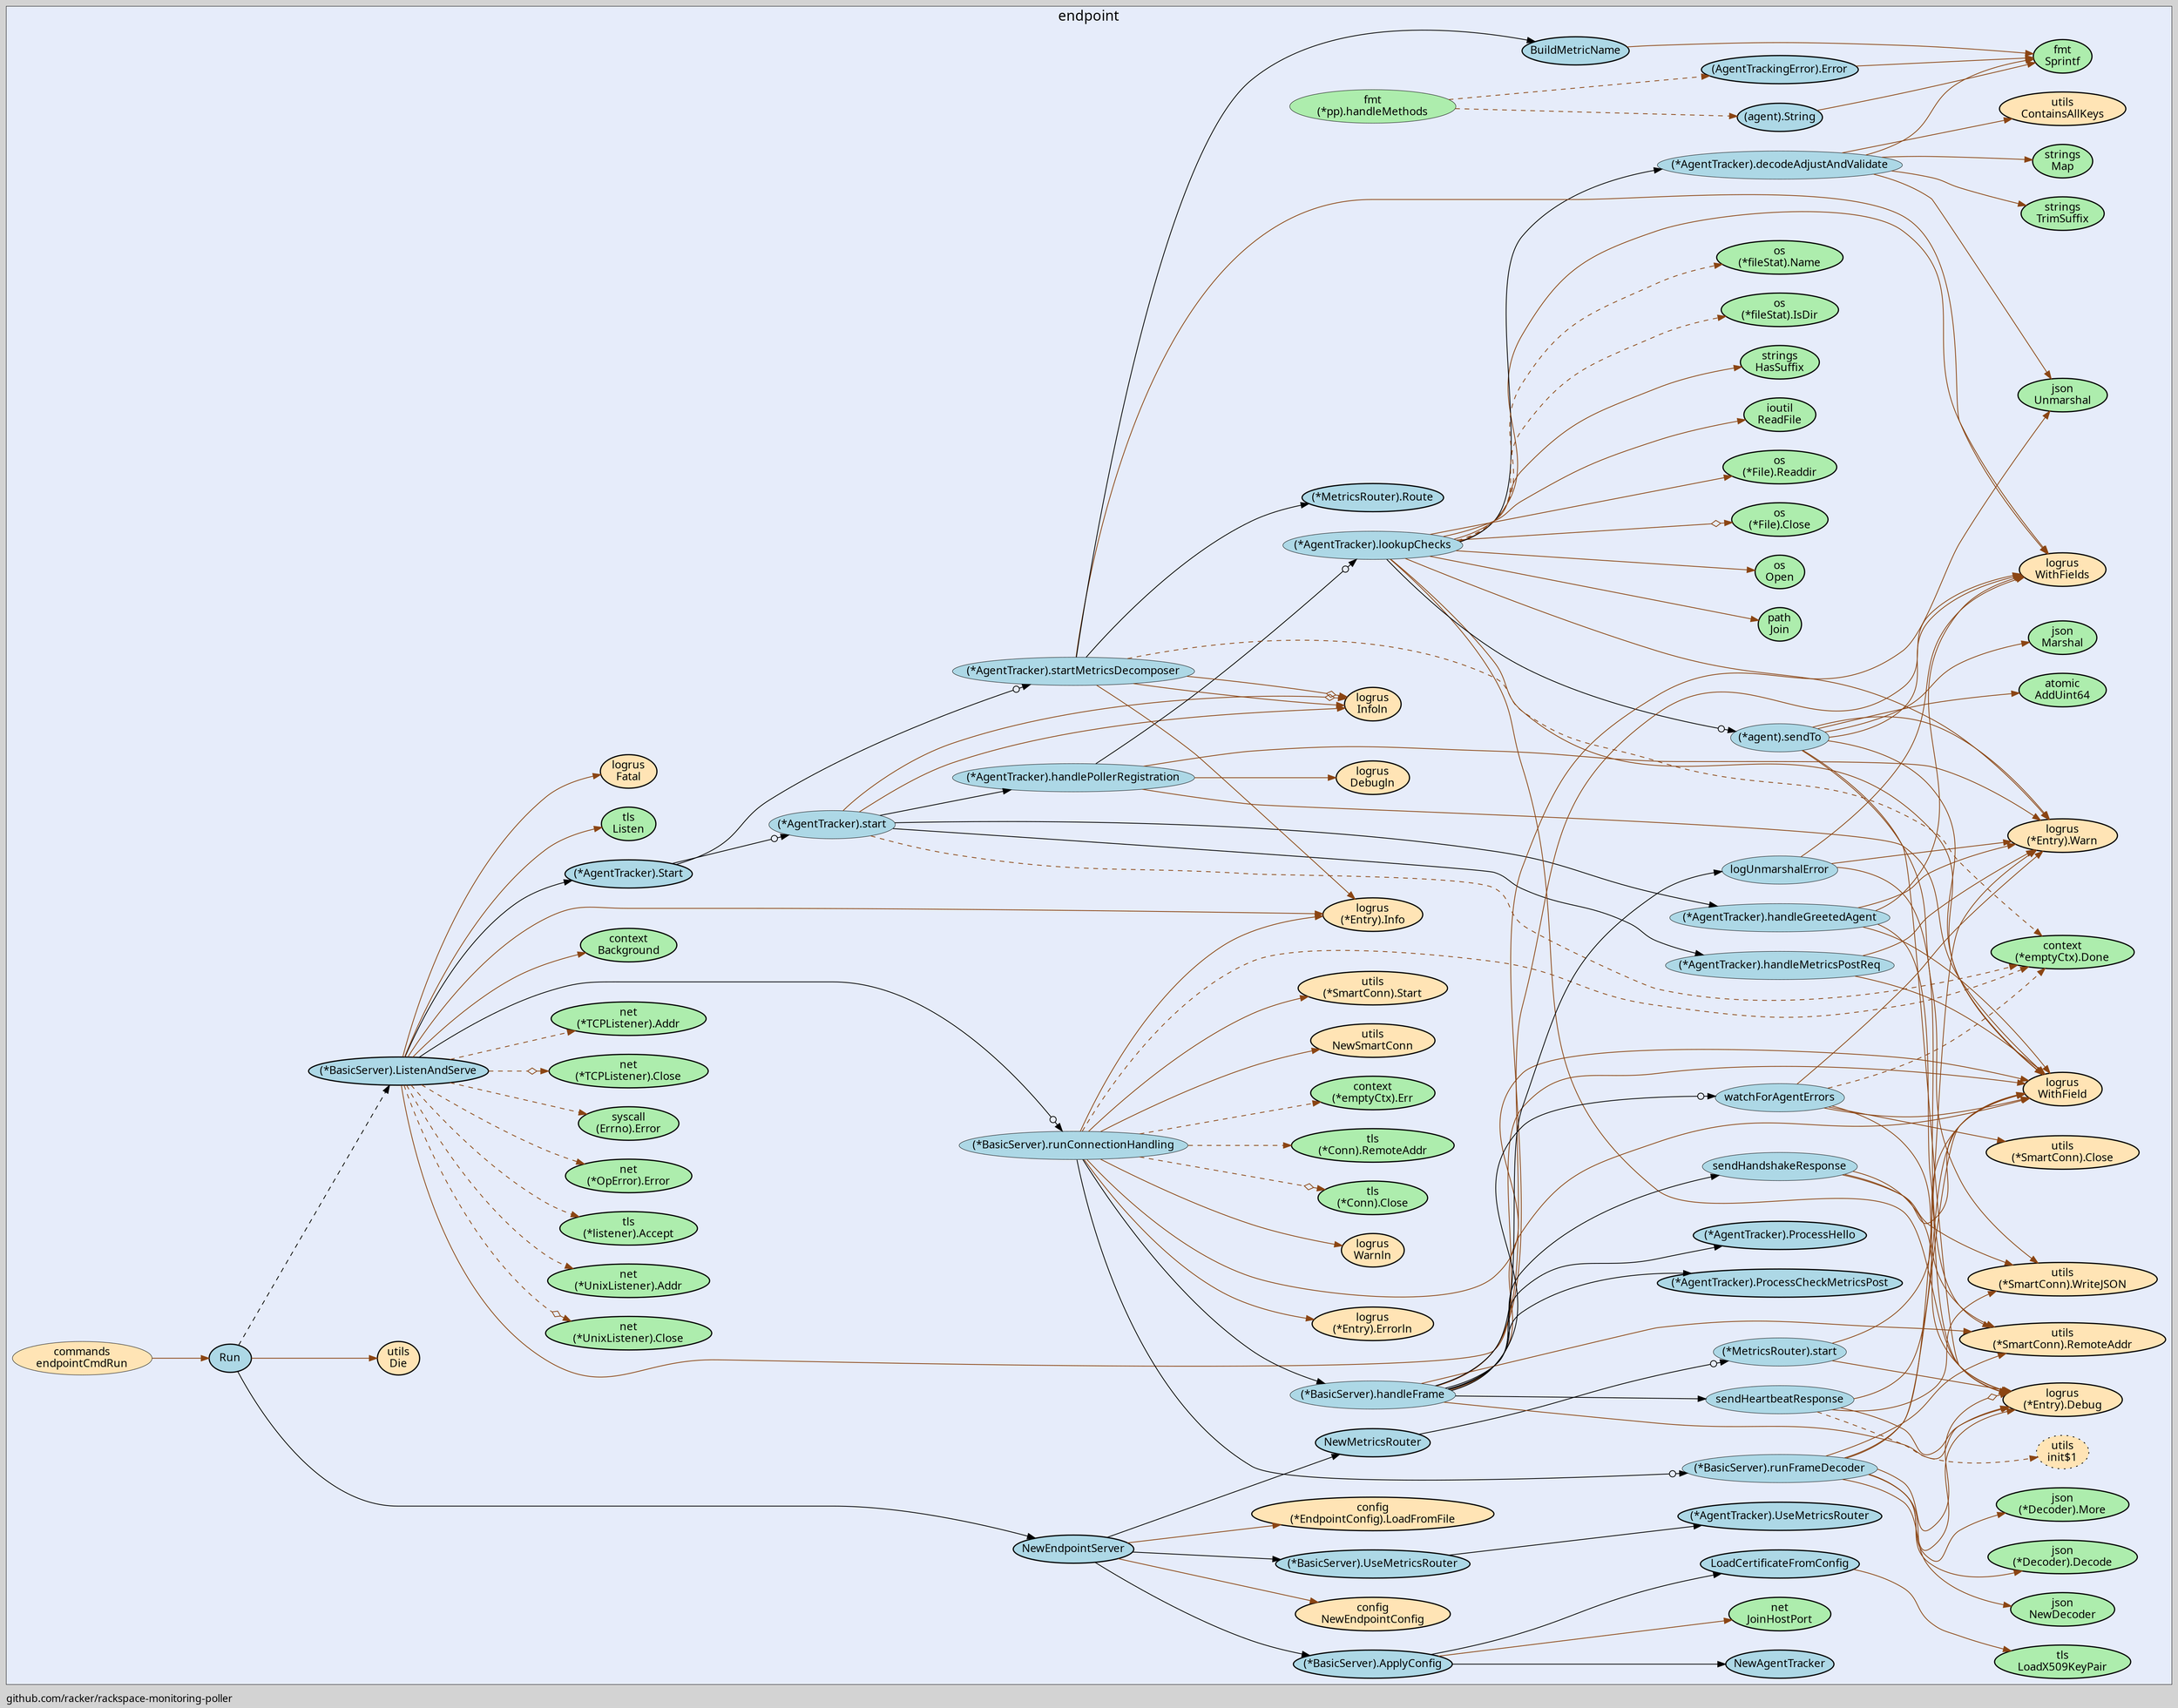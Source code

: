 digraph gocallvis {
    label="github.com/racker/rackspace-monitoring-poller";
    labeljust="l";
    fontname="Ubuntu";
    fontsize="13";
    rankdir="LR";
    bgcolor="lightgray";
    style="solid";
    penwidth="0.5";
    pad="0.0";
    nodesep="0.35";

    node [shape="ellipse" style="filled" fillcolor="honeydew" fontname="Ubuntu" penwidth="1.0" margin="0.05,0.0"];
    edge [minlen="2"]

    subgraph "cluster_focus" {
        bgcolor="#e6ecfa";
label="endpoint";
labelloc="t";
labeljust="c";
fontsize="18";
        
        "(github.com/racker/rackspace-monitoring-poller/endpoint.AgentTrackingError).Error" [ penwidth="1.5" fillcolor="lightblue" label="(AgentTrackingError).Error" ]
        "fmt.Sprintf" [ fillcolor="#adedad" label="fmt\nSprintf" penwidth="1.5" ]
        "(*fmt.pp).handleMethods" [ label="fmt\n(*pp).handleMethods" penwidth="0.5" fillcolor="#adedad" ]
        "(github.com/racker/rackspace-monitoring-poller/endpoint.agent).String" [ fillcolor="lightblue" label="(agent).String" penwidth="1.5" ]
        "github.com/racker/rackspace-monitoring-poller/endpoint.LoadCertificateFromConfig" [ fillcolor="lightblue" label="LoadCertificateFromConfig" penwidth="1.5" ]
        "crypto/tls.LoadX509KeyPair" [ penwidth="1.5" fillcolor="#adedad" label="tls\nLoadX509KeyPair" ]
        "github.com/racker/rackspace-monitoring-poller/endpoint.NewEndpointServer" [ fillcolor="lightblue" label="NewEndpointServer" penwidth="1.5" ]
        "github.com/racker/rackspace-monitoring-poller/config.NewEndpointConfig" [ fillcolor="moccasin" label="config\nNewEndpointConfig" penwidth="1.5" ]
        "(*github.com/racker/rackspace-monitoring-poller/config.EndpointConfig).LoadFromFile" [ fillcolor="moccasin" label="config\n(*EndpointConfig).LoadFromFile" penwidth="1.5" ]
        "(*github.com/racker/rackspace-monitoring-poller/endpoint.BasicServer).ApplyConfig" [ label="(*BasicServer).ApplyConfig" penwidth="1.5" fillcolor="lightblue" ]
        "net.JoinHostPort" [ penwidth="1.5" fillcolor="#adedad" label="net\nJoinHostPort" ]
        "github.com/racker/rackspace-monitoring-poller/endpoint.NewAgentTracker" [ fillcolor="lightblue" label="NewAgentTracker" penwidth="1.5" ]
        "(*github.com/racker/rackspace-monitoring-poller/endpoint.MetricsRouter).start" [ fillcolor="lightblue" label="(*MetricsRouter).start" penwidth="0.5" ]
        "github.com/racker/rackspace-monitoring-poller/vendor/github.com/Sirupsen/logrus.WithField" [ fillcolor="moccasin" label="logrus\nWithField" penwidth="1.5" ]
        "(*github.com/racker/rackspace-monitoring-poller/vendor/github.com/Sirupsen/logrus.Entry).Debug" [ fillcolor="moccasin" label="logrus\n(*Entry).Debug" penwidth="1.5" ]
        "github.com/racker/rackspace-monitoring-poller/endpoint.NewMetricsRouter" [ fillcolor="lightblue" label="NewMetricsRouter" penwidth="1.5" ]
        "(*github.com/racker/rackspace-monitoring-poller/endpoint.BasicServer).UseMetricsRouter" [ fillcolor="lightblue" label="(*BasicServer).UseMetricsRouter" penwidth="1.5" ]
        "(*github.com/racker/rackspace-monitoring-poller/endpoint.AgentTracker).UseMetricsRouter" [ fillcolor="lightblue" label="(*AgentTracker).UseMetricsRouter" penwidth="1.5" ]
        "github.com/racker/rackspace-monitoring-poller/endpoint.Run" [ fillcolor="lightblue" label="Run" penwidth="1.5" ]
        "github.com/racker/rackspace-monitoring-poller/utils.Die" [ fillcolor="moccasin" label="utils\nDie" penwidth="1.5" ]
        "(*github.com/racker/rackspace-monitoring-poller/endpoint.BasicServer).ListenAndServe" [ fillcolor="lightblue" label="(*BasicServer).ListenAndServe" penwidth="1.5" ]
        "context.Background" [ fillcolor="#adedad" label="context\nBackground" penwidth="1.5" ]
        "(*github.com/racker/rackspace-monitoring-poller/endpoint.AgentTracker).start" [ fillcolor="lightblue" label="(*AgentTracker).start" penwidth="0.5" ]
        "github.com/racker/rackspace-monitoring-poller/vendor/github.com/Sirupsen/logrus.Infoln" [ fillcolor="moccasin" label="logrus\nInfoln" penwidth="1.5" ]
        "(*github.com/racker/rackspace-monitoring-poller/endpoint.AgentTracker).handleGreetedAgent" [ fillcolor="lightblue" label="(*AgentTracker).handleGreetedAgent" penwidth="0.5" ]
        "github.com/racker/rackspace-monitoring-poller/vendor/github.com/Sirupsen/logrus.WithFields" [ fillcolor="moccasin" label="logrus\nWithFields" penwidth="1.5" ]
        "(*github.com/racker/rackspace-monitoring-poller/vendor/github.com/Sirupsen/logrus.Entry).Warn" [ fillcolor="moccasin" label="logrus\n(*Entry).Warn" penwidth="1.5" ]
        "(*github.com/racker/rackspace-monitoring-poller/endpoint.AgentTracker).handlePollerRegistration" [ fillcolor="lightblue" label="(*AgentTracker).handlePollerRegistration" penwidth="0.5" ]
        "github.com/racker/rackspace-monitoring-poller/vendor/github.com/Sirupsen/logrus.Debugln" [ label="logrus\nDebugln" penwidth="1.5" fillcolor="moccasin" ]
        "(*github.com/racker/rackspace-monitoring-poller/endpoint.AgentTracker).lookupChecks" [ penwidth="0.5" fillcolor="lightblue" label="(*AgentTracker).lookupChecks" ]
        "path.Join" [ fillcolor="#adedad" label="path\nJoin" penwidth="1.5" ]
        "os.Open" [ fillcolor="#adedad" label="os\nOpen" penwidth="1.5" ]
        "(*os.File).Close" [ fillcolor="#adedad" label="os\n(*File).Close" penwidth="1.5" ]
        "(*os.File).Readdir" [ label="os\n(*File).Readdir" penwidth="1.5" fillcolor="#adedad" ]
        "io/ioutil.ReadFile" [ fillcolor="#adedad" label="ioutil\nReadFile" penwidth="1.5" ]
        "(*github.com/racker/rackspace-monitoring-poller/endpoint.AgentTracker).decodeAdjustAndValidate" [ fillcolor="lightblue" label="(*AgentTracker).decodeAdjustAndValidate" penwidth="0.5" ]
        "encoding/json.Unmarshal" [ fillcolor="#adedad" label="json\nUnmarshal" penwidth="1.5" ]
        "github.com/racker/rackspace-monitoring-poller/utils.ContainsAllKeys" [ fillcolor="moccasin" label="utils\nContainsAllKeys" penwidth="1.5" ]
        "strings.TrimSuffix" [ penwidth="1.5" fillcolor="#adedad" label="strings\nTrimSuffix" ]
        "strings.Map" [ fillcolor="#adedad" label="strings\nMap" penwidth="1.5" ]
        "strings.HasSuffix" [ fillcolor="#adedad" label="strings\nHasSuffix" penwidth="1.5" ]
        "(*github.com/racker/rackspace-monitoring-poller/endpoint.agent).sendTo" [ fillcolor="lightblue" label="(*agent).sendTo" penwidth="0.5" ]
        "sync/atomic.AddUint64" [ fillcolor="#adedad" label="atomic\nAddUint64" penwidth="1.5" ]
        "encoding/json.Marshal" [ fillcolor="#adedad" label="json\nMarshal" penwidth="1.5" ]
        "(*github.com/racker/rackspace-monitoring-poller/utils.SmartConn).WriteJSON" [ fillcolor="moccasin" label="utils\n(*SmartConn).WriteJSON" penwidth="1.5" ]
        "(*os.fileStat).IsDir" [ fillcolor="#adedad" label="os\n(*fileStat).IsDir" penwidth="1.5" ]
        "(*os.fileStat).Name" [ fillcolor="#adedad" label="os\n(*fileStat).Name" penwidth="1.5" ]
        "(*github.com/racker/rackspace-monitoring-poller/endpoint.AgentTracker).handleMetricsPostReq" [ fillcolor="lightblue" label="(*AgentTracker).handleMetricsPostReq" penwidth="0.5" ]
        "(*context.emptyCtx).Done" [ fillcolor="#adedad" label="context\n(*emptyCtx).Done" penwidth="1.5" ]
        "(*github.com/racker/rackspace-monitoring-poller/endpoint.AgentTracker).Start" [ fillcolor="lightblue" label="(*AgentTracker).Start" penwidth="1.5" ]
        "(*github.com/racker/rackspace-monitoring-poller/endpoint.AgentTracker).startMetricsDecomposer" [ fillcolor="lightblue" label="(*AgentTracker).startMetricsDecomposer" penwidth="0.5" ]
        "(*github.com/racker/rackspace-monitoring-poller/vendor/github.com/Sirupsen/logrus.Entry).Info" [ fillcolor="moccasin" label="logrus\n(*Entry).Info" penwidth="1.5" ]
        "github.com/racker/rackspace-monitoring-poller/endpoint.BuildMetricName" [ fillcolor="lightblue" label="BuildMetricName" penwidth="1.5" ]
        "(*github.com/racker/rackspace-monitoring-poller/endpoint.MetricsRouter).Route" [ fillcolor="lightblue" label="(*MetricsRouter).Route" penwidth="1.5" ]
        "crypto/tls.Listen" [ fillcolor="#adedad" label="tls\nListen" penwidth="1.5" ]
        "github.com/racker/rackspace-monitoring-poller/vendor/github.com/Sirupsen/logrus.Fatal" [ fillcolor="moccasin" label="logrus\nFatal" penwidth="1.5" ]
        "(*github.com/racker/rackspace-monitoring-poller/endpoint.BasicServer).runConnectionHandling" [ fillcolor="lightblue" label="(*BasicServer).runConnectionHandling" penwidth="0.5" ]
        "github.com/racker/rackspace-monitoring-poller/utils.NewSmartConn" [ fillcolor="moccasin" label="utils\nNewSmartConn" penwidth="1.5" ]
        "(*github.com/racker/rackspace-monitoring-poller/utils.SmartConn).Start" [ fillcolor="moccasin" label="utils\n(*SmartConn).Start" penwidth="1.5" ]
        "(*github.com/racker/rackspace-monitoring-poller/vendor/github.com/Sirupsen/logrus.Entry).Errorln" [ fillcolor="moccasin" label="logrus\n(*Entry).Errorln" penwidth="1.5" ]
        "(*github.com/racker/rackspace-monitoring-poller/endpoint.BasicServer).runFrameDecoder" [ fillcolor="lightblue" label="(*BasicServer).runFrameDecoder" penwidth="0.5" ]
        "(*github.com/racker/rackspace-monitoring-poller/utils.SmartConn).RemoteAddr" [ label="utils\n(*SmartConn).RemoteAddr" penwidth="1.5" fillcolor="moccasin" ]
        "encoding/json.NewDecoder" [ fillcolor="#adedad" label="json\nNewDecoder" penwidth="1.5" ]
        "(*encoding/json.Decoder).Decode" [ penwidth="1.5" fillcolor="#adedad" label="json\n(*Decoder).Decode" ]
        "(*encoding/json.Decoder).More" [ fillcolor="#adedad" label="json\n(*Decoder).More" penwidth="1.5" ]
        "(*github.com/racker/rackspace-monitoring-poller/endpoint.BasicServer).handleFrame" [ fillcolor="lightblue" label="(*BasicServer).handleFrame" penwidth="0.5" ]
        "github.com/racker/rackspace-monitoring-poller/endpoint.logUnmarshalError" [ fillcolor="lightblue" label="logUnmarshalError" penwidth="0.5" ]
        "github.com/racker/rackspace-monitoring-poller/endpoint.sendHandshakeResponse" [ fillcolor="lightblue" label="sendHandshakeResponse" penwidth="0.5" ]
        "(*github.com/racker/rackspace-monitoring-poller/endpoint.AgentTracker).ProcessHello" [ fillcolor="lightblue" label="(*AgentTracker).ProcessHello" penwidth="1.5" ]
        "github.com/racker/rackspace-monitoring-poller/endpoint.watchForAgentErrors" [ label="watchForAgentErrors" penwidth="0.5" fillcolor="lightblue" ]
        "(*github.com/racker/rackspace-monitoring-poller/utils.SmartConn).Close" [ fillcolor="moccasin" label="utils\n(*SmartConn).Close" penwidth="1.5" ]
        "github.com/racker/rackspace-monitoring-poller/endpoint.sendHeartbeatResponse" [ fillcolor="lightblue" label="sendHeartbeatResponse" penwidth="0.5" ]
        "github.com/racker/rackspace-monitoring-poller/utils.init$1" [ fillcolor="moccasin" label="utils\ninit$1" style="dotted,filled" ]
        "(*github.com/racker/rackspace-monitoring-poller/endpoint.AgentTracker).ProcessCheckMetricsPost" [ fillcolor="lightblue" label="(*AgentTracker).ProcessCheckMetricsPost" penwidth="1.5" ]
        "github.com/racker/rackspace-monitoring-poller/vendor/github.com/Sirupsen/logrus.Warnln" [ penwidth="1.5" fillcolor="moccasin" label="logrus\nWarnln" ]
        "(*crypto/tls.Conn).Close" [ fillcolor="#adedad" label="tls\n(*Conn).Close" penwidth="1.5" ]
        "(*crypto/tls.Conn).RemoteAddr" [ label="tls\n(*Conn).RemoteAddr" penwidth="1.5" fillcolor="#adedad" ]
        "(*context.emptyCtx).Err" [ fillcolor="#adedad" label="context\n(*emptyCtx).Err" penwidth="1.5" ]
        "(*net.UnixListener).Close" [ penwidth="1.5" fillcolor="#adedad" label="net\n(*UnixListener).Close" ]
        "(*net.UnixListener).Addr" [ fillcolor="#adedad" label="net\n(*UnixListener).Addr" penwidth="1.5" ]
        "(*crypto/tls.listener).Accept" [ fillcolor="#adedad" label="tls\n(*listener).Accept" penwidth="1.5" ]
        "(*net.OpError).Error" [ fillcolor="#adedad" label="net\n(*OpError).Error" penwidth="1.5" ]
        "(syscall.Errno).Error" [ fillcolor="#adedad" label="syscall\n(Errno).Error" penwidth="1.5" ]
        "(*net.TCPListener).Close" [ fillcolor="#adedad" label="net\n(*TCPListener).Close" penwidth="1.5" ]
        "(*net.TCPListener).Addr" [ fillcolor="#adedad" label="net\n(*TCPListener).Addr" penwidth="1.5" ]
        "github.com/racker/rackspace-monitoring-poller/commands.endpointCmdRun" [ fillcolor="moccasin" label="commands\nendpointCmdRun" penwidth="0.5" ]
        
    }

    "(github.com/racker/rackspace-monitoring-poller/endpoint.AgentTrackingError).Error" -> "fmt.Sprintf" [ color="saddlebrown" ]
    "(*fmt.pp).handleMethods" -> "(github.com/racker/rackspace-monitoring-poller/endpoint.AgentTrackingError).Error" [ style="dashed" color="saddlebrown" ]
    "(github.com/racker/rackspace-monitoring-poller/endpoint.agent).String" -> "fmt.Sprintf" [ color="saddlebrown" ]
    "(*fmt.pp).handleMethods" -> "(github.com/racker/rackspace-monitoring-poller/endpoint.agent).String" [ style="dashed" color="saddlebrown" ]
    "github.com/racker/rackspace-monitoring-poller/endpoint.LoadCertificateFromConfig" -> "crypto/tls.LoadX509KeyPair" [ color="saddlebrown" ]
    "github.com/racker/rackspace-monitoring-poller/endpoint.NewEndpointServer" -> "github.com/racker/rackspace-monitoring-poller/config.NewEndpointConfig" [ color="saddlebrown" ]
    "github.com/racker/rackspace-monitoring-poller/endpoint.NewEndpointServer" -> "(*github.com/racker/rackspace-monitoring-poller/config.EndpointConfig).LoadFromFile" [ color="saddlebrown" ]
    "(*github.com/racker/rackspace-monitoring-poller/endpoint.BasicServer).ApplyConfig" -> "github.com/racker/rackspace-monitoring-poller/endpoint.LoadCertificateFromConfig" [  ]
    "(*github.com/racker/rackspace-monitoring-poller/endpoint.BasicServer).ApplyConfig" -> "net.JoinHostPort" [ color="saddlebrown" ]
    "(*github.com/racker/rackspace-monitoring-poller/endpoint.BasicServer).ApplyConfig" -> "github.com/racker/rackspace-monitoring-poller/endpoint.NewAgentTracker" [  ]
    "github.com/racker/rackspace-monitoring-poller/endpoint.NewEndpointServer" -> "(*github.com/racker/rackspace-monitoring-poller/endpoint.BasicServer).ApplyConfig" [  ]
    "(*github.com/racker/rackspace-monitoring-poller/endpoint.MetricsRouter).start" -> "github.com/racker/rackspace-monitoring-poller/vendor/github.com/Sirupsen/logrus.WithField" [ color="saddlebrown" ]
    "(*github.com/racker/rackspace-monitoring-poller/endpoint.MetricsRouter).start" -> "(*github.com/racker/rackspace-monitoring-poller/vendor/github.com/Sirupsen/logrus.Entry).Debug" [ color="saddlebrown" ]
    "github.com/racker/rackspace-monitoring-poller/endpoint.NewMetricsRouter" -> "(*github.com/racker/rackspace-monitoring-poller/endpoint.MetricsRouter).start" [ arrowhead="normalnoneodot" ]
    "github.com/racker/rackspace-monitoring-poller/endpoint.NewEndpointServer" -> "github.com/racker/rackspace-monitoring-poller/endpoint.NewMetricsRouter" [  ]
    "(*github.com/racker/rackspace-monitoring-poller/endpoint.BasicServer).UseMetricsRouter" -> "(*github.com/racker/rackspace-monitoring-poller/endpoint.AgentTracker).UseMetricsRouter" [  ]
    "github.com/racker/rackspace-monitoring-poller/endpoint.NewEndpointServer" -> "(*github.com/racker/rackspace-monitoring-poller/endpoint.BasicServer).UseMetricsRouter" [  ]
    "github.com/racker/rackspace-monitoring-poller/endpoint.Run" -> "github.com/racker/rackspace-monitoring-poller/endpoint.NewEndpointServer" [  ]
    "github.com/racker/rackspace-monitoring-poller/endpoint.Run" -> "github.com/racker/rackspace-monitoring-poller/utils.Die" [ color="saddlebrown" ]
    "(*github.com/racker/rackspace-monitoring-poller/endpoint.BasicServer).ListenAndServe" -> "context.Background" [ color="saddlebrown" ]
    "(*github.com/racker/rackspace-monitoring-poller/endpoint.AgentTracker).start" -> "github.com/racker/rackspace-monitoring-poller/vendor/github.com/Sirupsen/logrus.Infoln" [ color="saddlebrown" ]
    "(*github.com/racker/rackspace-monitoring-poller/endpoint.AgentTracker).start" -> "github.com/racker/rackspace-monitoring-poller/vendor/github.com/Sirupsen/logrus.Infoln" [ arrowhead="normalnoneodiamond" color="saddlebrown" ]
    "(*github.com/racker/rackspace-monitoring-poller/endpoint.AgentTracker).handleGreetedAgent" -> "github.com/racker/rackspace-monitoring-poller/vendor/github.com/Sirupsen/logrus.WithField" [ color="saddlebrown" ]
    "(*github.com/racker/rackspace-monitoring-poller/endpoint.AgentTracker).handleGreetedAgent" -> "(*github.com/racker/rackspace-monitoring-poller/vendor/github.com/Sirupsen/logrus.Entry).Debug" [ color="saddlebrown" ]
    "(*github.com/racker/rackspace-monitoring-poller/endpoint.AgentTracker).handleGreetedAgent" -> "github.com/racker/rackspace-monitoring-poller/vendor/github.com/Sirupsen/logrus.WithFields" [ color="saddlebrown" ]
    "(*github.com/racker/rackspace-monitoring-poller/endpoint.AgentTracker).handleGreetedAgent" -> "(*github.com/racker/rackspace-monitoring-poller/vendor/github.com/Sirupsen/logrus.Entry).Warn" [ color="saddlebrown" ]
    "(*github.com/racker/rackspace-monitoring-poller/endpoint.AgentTracker).start" -> "(*github.com/racker/rackspace-monitoring-poller/endpoint.AgentTracker).handleGreetedAgent" [  ]
    "(*github.com/racker/rackspace-monitoring-poller/endpoint.AgentTracker).handlePollerRegistration" -> "github.com/racker/rackspace-monitoring-poller/vendor/github.com/Sirupsen/logrus.Debugln" [ color="saddlebrown" ]
    "(*github.com/racker/rackspace-monitoring-poller/endpoint.AgentTracker).handlePollerRegistration" -> "github.com/racker/rackspace-monitoring-poller/vendor/github.com/Sirupsen/logrus.WithField" [ color="saddlebrown" ]
    "(*github.com/racker/rackspace-monitoring-poller/endpoint.AgentTracker).handlePollerRegistration" -> "(*github.com/racker/rackspace-monitoring-poller/vendor/github.com/Sirupsen/logrus.Entry).Warn" [ color="saddlebrown" ]
    "(*github.com/racker/rackspace-monitoring-poller/endpoint.AgentTracker).lookupChecks" -> "github.com/racker/rackspace-monitoring-poller/vendor/github.com/Sirupsen/logrus.WithField" [ color="saddlebrown" ]
    "(*github.com/racker/rackspace-monitoring-poller/endpoint.AgentTracker).lookupChecks" -> "(*github.com/racker/rackspace-monitoring-poller/vendor/github.com/Sirupsen/logrus.Entry).Debug" [ color="saddlebrown" ]
    "(*github.com/racker/rackspace-monitoring-poller/endpoint.AgentTracker).lookupChecks" -> "path.Join" [ color="saddlebrown" ]
    "(*github.com/racker/rackspace-monitoring-poller/endpoint.AgentTracker).lookupChecks" -> "os.Open" [ color="saddlebrown" ]
    "(*github.com/racker/rackspace-monitoring-poller/endpoint.AgentTracker).lookupChecks" -> "(*github.com/racker/rackspace-monitoring-poller/vendor/github.com/Sirupsen/logrus.Entry).Warn" [ color="saddlebrown" ]
    "(*github.com/racker/rackspace-monitoring-poller/endpoint.AgentTracker).lookupChecks" -> "(*os.File).Close" [ arrowhead="normalnoneodiamond" color="saddlebrown" ]
    "(*github.com/racker/rackspace-monitoring-poller/endpoint.AgentTracker).lookupChecks" -> "(*os.File).Readdir" [ color="saddlebrown" ]
    "(*github.com/racker/rackspace-monitoring-poller/endpoint.AgentTracker).lookupChecks" -> "io/ioutil.ReadFile" [ color="saddlebrown" ]
    "(*github.com/racker/rackspace-monitoring-poller/endpoint.AgentTracker).decodeAdjustAndValidate" -> "encoding/json.Unmarshal" [ color="saddlebrown" ]
    "(*github.com/racker/rackspace-monitoring-poller/endpoint.AgentTracker).decodeAdjustAndValidate" -> "github.com/racker/rackspace-monitoring-poller/utils.ContainsAllKeys" [ color="saddlebrown" ]
    "(*github.com/racker/rackspace-monitoring-poller/endpoint.AgentTracker).decodeAdjustAndValidate" -> "strings.TrimSuffix" [ color="saddlebrown" ]
    "(*github.com/racker/rackspace-monitoring-poller/endpoint.AgentTracker).decodeAdjustAndValidate" -> "strings.Map" [ color="saddlebrown" ]
    "(*github.com/racker/rackspace-monitoring-poller/endpoint.AgentTracker).decodeAdjustAndValidate" -> "fmt.Sprintf" [ color="saddlebrown" ]
    "(*github.com/racker/rackspace-monitoring-poller/endpoint.AgentTracker).lookupChecks" -> "(*github.com/racker/rackspace-monitoring-poller/endpoint.AgentTracker).decodeAdjustAndValidate" [  ]
    "(*github.com/racker/rackspace-monitoring-poller/endpoint.AgentTracker).lookupChecks" -> "strings.HasSuffix" [ color="saddlebrown" ]
    "(*github.com/racker/rackspace-monitoring-poller/endpoint.AgentTracker).lookupChecks" -> "github.com/racker/rackspace-monitoring-poller/vendor/github.com/Sirupsen/logrus.WithFields" [ color="saddlebrown" ]
    "(*github.com/racker/rackspace-monitoring-poller/endpoint.agent).sendTo" -> "sync/atomic.AddUint64" [ color="saddlebrown" ]
    "(*github.com/racker/rackspace-monitoring-poller/endpoint.agent).sendTo" -> "encoding/json.Marshal" [ color="saddlebrown" ]
    "(*github.com/racker/rackspace-monitoring-poller/endpoint.agent).sendTo" -> "github.com/racker/rackspace-monitoring-poller/vendor/github.com/Sirupsen/logrus.WithField" [ color="saddlebrown" ]
    "(*github.com/racker/rackspace-monitoring-poller/endpoint.agent).sendTo" -> "(*github.com/racker/rackspace-monitoring-poller/vendor/github.com/Sirupsen/logrus.Entry).Warn" [ color="saddlebrown" ]
    "(*github.com/racker/rackspace-monitoring-poller/endpoint.agent).sendTo" -> "github.com/racker/rackspace-monitoring-poller/vendor/github.com/Sirupsen/logrus.WithFields" [ color="saddlebrown" ]
    "(*github.com/racker/rackspace-monitoring-poller/endpoint.agent).sendTo" -> "(*github.com/racker/rackspace-monitoring-poller/vendor/github.com/Sirupsen/logrus.Entry).Debug" [ color="saddlebrown" ]
    "(*github.com/racker/rackspace-monitoring-poller/endpoint.agent).sendTo" -> "(*github.com/racker/rackspace-monitoring-poller/utils.SmartConn).WriteJSON" [ color="saddlebrown" ]
    "(*github.com/racker/rackspace-monitoring-poller/endpoint.AgentTracker).lookupChecks" -> "(*github.com/racker/rackspace-monitoring-poller/endpoint.agent).sendTo" [ arrowhead="normalnoneodot" ]
    "(*github.com/racker/rackspace-monitoring-poller/endpoint.AgentTracker).lookupChecks" -> "(*os.fileStat).IsDir" [ style="dashed" color="saddlebrown" ]
    "(*github.com/racker/rackspace-monitoring-poller/endpoint.AgentTracker).lookupChecks" -> "(*os.fileStat).Name" [ style="dashed" color="saddlebrown" ]
    "(*github.com/racker/rackspace-monitoring-poller/endpoint.AgentTracker).handlePollerRegistration" -> "(*github.com/racker/rackspace-monitoring-poller/endpoint.AgentTracker).lookupChecks" [ arrowhead="normalnoneodot" ]
    "(*github.com/racker/rackspace-monitoring-poller/endpoint.AgentTracker).start" -> "(*github.com/racker/rackspace-monitoring-poller/endpoint.AgentTracker).handlePollerRegistration" [  ]
    "(*github.com/racker/rackspace-monitoring-poller/endpoint.AgentTracker).handleMetricsPostReq" -> "github.com/racker/rackspace-monitoring-poller/vendor/github.com/Sirupsen/logrus.WithField" [ color="saddlebrown" ]
    "(*github.com/racker/rackspace-monitoring-poller/endpoint.AgentTracker).handleMetricsPostReq" -> "(*github.com/racker/rackspace-monitoring-poller/vendor/github.com/Sirupsen/logrus.Entry).Warn" [ color="saddlebrown" ]
    "(*github.com/racker/rackspace-monitoring-poller/endpoint.AgentTracker).start" -> "(*github.com/racker/rackspace-monitoring-poller/endpoint.AgentTracker).handleMetricsPostReq" [  ]
    "(*github.com/racker/rackspace-monitoring-poller/endpoint.AgentTracker).start" -> "(*context.emptyCtx).Done" [ color="saddlebrown" style="dashed" ]
    "(*github.com/racker/rackspace-monitoring-poller/endpoint.AgentTracker).Start" -> "(*github.com/racker/rackspace-monitoring-poller/endpoint.AgentTracker).start" [ arrowhead="normalnoneodot" ]
    "(*github.com/racker/rackspace-monitoring-poller/endpoint.AgentTracker).startMetricsDecomposer" -> "github.com/racker/rackspace-monitoring-poller/vendor/github.com/Sirupsen/logrus.Infoln" [ color="saddlebrown" ]
    "(*github.com/racker/rackspace-monitoring-poller/endpoint.AgentTracker).startMetricsDecomposer" -> "github.com/racker/rackspace-monitoring-poller/vendor/github.com/Sirupsen/logrus.Infoln" [ arrowhead="normalnoneodiamond" color="saddlebrown" ]
    "(*github.com/racker/rackspace-monitoring-poller/endpoint.AgentTracker).startMetricsDecomposer" -> "github.com/racker/rackspace-monitoring-poller/vendor/github.com/Sirupsen/logrus.WithFields" [ color="saddlebrown" ]
    "(*github.com/racker/rackspace-monitoring-poller/endpoint.AgentTracker).startMetricsDecomposer" -> "(*github.com/racker/rackspace-monitoring-poller/vendor/github.com/Sirupsen/logrus.Entry).Info" [ color="saddlebrown" ]
    "github.com/racker/rackspace-monitoring-poller/endpoint.BuildMetricName" -> "fmt.Sprintf" [ color="saddlebrown" ]
    "(*github.com/racker/rackspace-monitoring-poller/endpoint.AgentTracker).startMetricsDecomposer" -> "github.com/racker/rackspace-monitoring-poller/endpoint.BuildMetricName" [  ]
    "(*github.com/racker/rackspace-monitoring-poller/endpoint.AgentTracker).startMetricsDecomposer" -> "(*github.com/racker/rackspace-monitoring-poller/endpoint.MetricsRouter).Route" [  ]
    "(*github.com/racker/rackspace-monitoring-poller/endpoint.AgentTracker).startMetricsDecomposer" -> "(*context.emptyCtx).Done" [ style="dashed" color="saddlebrown" ]
    "(*github.com/racker/rackspace-monitoring-poller/endpoint.AgentTracker).Start" -> "(*github.com/racker/rackspace-monitoring-poller/endpoint.AgentTracker).startMetricsDecomposer" [ arrowhead="normalnoneodot" ]
    "(*github.com/racker/rackspace-monitoring-poller/endpoint.BasicServer).ListenAndServe" -> "(*github.com/racker/rackspace-monitoring-poller/endpoint.AgentTracker).Start" [  ]
    "(*github.com/racker/rackspace-monitoring-poller/endpoint.BasicServer).ListenAndServe" -> "crypto/tls.Listen" [ color="saddlebrown" ]
    "(*github.com/racker/rackspace-monitoring-poller/endpoint.BasicServer).ListenAndServe" -> "github.com/racker/rackspace-monitoring-poller/vendor/github.com/Sirupsen/logrus.WithField" [ color="saddlebrown" ]
    "(*github.com/racker/rackspace-monitoring-poller/endpoint.BasicServer).ListenAndServe" -> "(*github.com/racker/rackspace-monitoring-poller/vendor/github.com/Sirupsen/logrus.Entry).Info" [ color="saddlebrown" ]
    "(*github.com/racker/rackspace-monitoring-poller/endpoint.BasicServer).ListenAndServe" -> "github.com/racker/rackspace-monitoring-poller/vendor/github.com/Sirupsen/logrus.Fatal" [ color="saddlebrown" ]
    "(*github.com/racker/rackspace-monitoring-poller/endpoint.BasicServer).runConnectionHandling" -> "github.com/racker/rackspace-monitoring-poller/vendor/github.com/Sirupsen/logrus.WithField" [ color="saddlebrown" ]
    "(*github.com/racker/rackspace-monitoring-poller/endpoint.BasicServer).runConnectionHandling" -> "(*github.com/racker/rackspace-monitoring-poller/vendor/github.com/Sirupsen/logrus.Entry).Info" [ color="saddlebrown" ]
    "(*github.com/racker/rackspace-monitoring-poller/endpoint.BasicServer).runConnectionHandling" -> "github.com/racker/rackspace-monitoring-poller/utils.NewSmartConn" [ color="saddlebrown" ]
    "(*github.com/racker/rackspace-monitoring-poller/endpoint.BasicServer).runConnectionHandling" -> "(*github.com/racker/rackspace-monitoring-poller/utils.SmartConn).Start" [ color="saddlebrown" ]
    "(*github.com/racker/rackspace-monitoring-poller/endpoint.BasicServer).runConnectionHandling" -> "(*github.com/racker/rackspace-monitoring-poller/vendor/github.com/Sirupsen/logrus.Entry).Errorln" [ color="saddlebrown" ]
    "(*github.com/racker/rackspace-monitoring-poller/endpoint.BasicServer).runFrameDecoder" -> "(*github.com/racker/rackspace-monitoring-poller/utils.SmartConn).RemoteAddr" [ color="saddlebrown" ]
    "(*github.com/racker/rackspace-monitoring-poller/endpoint.BasicServer).runFrameDecoder" -> "github.com/racker/rackspace-monitoring-poller/vendor/github.com/Sirupsen/logrus.WithField" [ color="saddlebrown" ]
    "(*github.com/racker/rackspace-monitoring-poller/endpoint.BasicServer).runFrameDecoder" -> "(*github.com/racker/rackspace-monitoring-poller/vendor/github.com/Sirupsen/logrus.Entry).Debug" [ color="saddlebrown" ]
    "(*github.com/racker/rackspace-monitoring-poller/endpoint.BasicServer).runFrameDecoder" -> "(*github.com/racker/rackspace-monitoring-poller/vendor/github.com/Sirupsen/logrus.Entry).Debug" [ arrowhead="normalnoneodiamond" color="saddlebrown" ]
    "(*github.com/racker/rackspace-monitoring-poller/endpoint.BasicServer).runFrameDecoder" -> "encoding/json.NewDecoder" [ color="saddlebrown" ]
    "(*github.com/racker/rackspace-monitoring-poller/endpoint.BasicServer).runFrameDecoder" -> "(*encoding/json.Decoder).Decode" [ color="saddlebrown" ]
    "(*github.com/racker/rackspace-monitoring-poller/endpoint.BasicServer).runFrameDecoder" -> "(*encoding/json.Decoder).More" [ color="saddlebrown" ]
    "(*github.com/racker/rackspace-monitoring-poller/endpoint.BasicServer).runFrameDecoder" -> "(*github.com/racker/rackspace-monitoring-poller/vendor/github.com/Sirupsen/logrus.Entry).Warn" [ color="saddlebrown" ]
    "(*github.com/racker/rackspace-monitoring-poller/endpoint.BasicServer).runConnectionHandling" -> "(*github.com/racker/rackspace-monitoring-poller/endpoint.BasicServer).runFrameDecoder" [ arrowhead="normalnoneodot" ]
    "(*github.com/racker/rackspace-monitoring-poller/endpoint.BasicServer).handleFrame" -> "(*github.com/racker/rackspace-monitoring-poller/utils.SmartConn).RemoteAddr" [ color="saddlebrown" ]
    "(*github.com/racker/rackspace-monitoring-poller/endpoint.BasicServer).handleFrame" -> "github.com/racker/rackspace-monitoring-poller/vendor/github.com/Sirupsen/logrus.WithFields" [ color="saddlebrown" ]
    "(*github.com/racker/rackspace-monitoring-poller/endpoint.BasicServer).handleFrame" -> "(*github.com/racker/rackspace-monitoring-poller/vendor/github.com/Sirupsen/logrus.Entry).Debug" [ color="saddlebrown" ]
    "(*github.com/racker/rackspace-monitoring-poller/endpoint.BasicServer).handleFrame" -> "encoding/json.Unmarshal" [ color="saddlebrown" ]
    "github.com/racker/rackspace-monitoring-poller/endpoint.logUnmarshalError" -> "(*github.com/racker/rackspace-monitoring-poller/utils.SmartConn).RemoteAddr" [ color="saddlebrown" ]
    "github.com/racker/rackspace-monitoring-poller/endpoint.logUnmarshalError" -> "github.com/racker/rackspace-monitoring-poller/vendor/github.com/Sirupsen/logrus.WithFields" [ color="saddlebrown" ]
    "github.com/racker/rackspace-monitoring-poller/endpoint.logUnmarshalError" -> "(*github.com/racker/rackspace-monitoring-poller/vendor/github.com/Sirupsen/logrus.Entry).Warn" [ color="saddlebrown" ]
    "(*github.com/racker/rackspace-monitoring-poller/endpoint.BasicServer).handleFrame" -> "github.com/racker/rackspace-monitoring-poller/endpoint.logUnmarshalError" [  ]
    "github.com/racker/rackspace-monitoring-poller/endpoint.sendHandshakeResponse" -> "github.com/racker/rackspace-monitoring-poller/vendor/github.com/Sirupsen/logrus.WithField" [ color="saddlebrown" ]
    "github.com/racker/rackspace-monitoring-poller/endpoint.sendHandshakeResponse" -> "(*github.com/racker/rackspace-monitoring-poller/vendor/github.com/Sirupsen/logrus.Entry).Debug" [ color="saddlebrown" ]
    "github.com/racker/rackspace-monitoring-poller/endpoint.sendHandshakeResponse" -> "(*github.com/racker/rackspace-monitoring-poller/utils.SmartConn).WriteJSON" [ color="saddlebrown" ]
    "(*github.com/racker/rackspace-monitoring-poller/endpoint.BasicServer).handleFrame" -> "github.com/racker/rackspace-monitoring-poller/endpoint.sendHandshakeResponse" [  ]
    "(*github.com/racker/rackspace-monitoring-poller/endpoint.BasicServer).handleFrame" -> "(*github.com/racker/rackspace-monitoring-poller/endpoint.AgentTracker).ProcessHello" [  ]
    "github.com/racker/rackspace-monitoring-poller/endpoint.watchForAgentErrors" -> "(*github.com/racker/rackspace-monitoring-poller/utils.SmartConn).RemoteAddr" [ color="saddlebrown" ]
    "github.com/racker/rackspace-monitoring-poller/endpoint.watchForAgentErrors" -> "github.com/racker/rackspace-monitoring-poller/vendor/github.com/Sirupsen/logrus.WithField" [ color="saddlebrown" ]
    "github.com/racker/rackspace-monitoring-poller/endpoint.watchForAgentErrors" -> "(*github.com/racker/rackspace-monitoring-poller/vendor/github.com/Sirupsen/logrus.Entry).Warn" [ color="saddlebrown" ]
    "github.com/racker/rackspace-monitoring-poller/endpoint.watchForAgentErrors" -> "(*github.com/racker/rackspace-monitoring-poller/utils.SmartConn).Close" [ color="saddlebrown" ]
    "github.com/racker/rackspace-monitoring-poller/endpoint.watchForAgentErrors" -> "(*context.emptyCtx).Done" [ style="dashed" color="saddlebrown" ]
    "(*github.com/racker/rackspace-monitoring-poller/endpoint.BasicServer).handleFrame" -> "github.com/racker/rackspace-monitoring-poller/endpoint.watchForAgentErrors" [ arrowhead="normalnoneodot" ]
    "(*github.com/racker/rackspace-monitoring-poller/endpoint.BasicServer).handleFrame" -> "github.com/racker/rackspace-monitoring-poller/vendor/github.com/Sirupsen/logrus.WithField" [ color="saddlebrown" ]
    "github.com/racker/rackspace-monitoring-poller/endpoint.sendHeartbeatResponse" -> "github.com/racker/rackspace-monitoring-poller/vendor/github.com/Sirupsen/logrus.WithField" [ color="saddlebrown" ]
    "github.com/racker/rackspace-monitoring-poller/endpoint.sendHeartbeatResponse" -> "(*github.com/racker/rackspace-monitoring-poller/vendor/github.com/Sirupsen/logrus.Entry).Debug" [ color="saddlebrown" ]
    "github.com/racker/rackspace-monitoring-poller/endpoint.sendHeartbeatResponse" -> "(*github.com/racker/rackspace-monitoring-poller/utils.SmartConn).WriteJSON" [ color="saddlebrown" ]
    "github.com/racker/rackspace-monitoring-poller/endpoint.sendHeartbeatResponse" -> "github.com/racker/rackspace-monitoring-poller/utils.init$1" [ style="dashed" color="saddlebrown" ]
    "(*github.com/racker/rackspace-monitoring-poller/endpoint.BasicServer).handleFrame" -> "github.com/racker/rackspace-monitoring-poller/endpoint.sendHeartbeatResponse" [  ]
    "(*github.com/racker/rackspace-monitoring-poller/endpoint.BasicServer).handleFrame" -> "(*github.com/racker/rackspace-monitoring-poller/endpoint.AgentTracker).ProcessCheckMetricsPost" [  ]
    "(*github.com/racker/rackspace-monitoring-poller/endpoint.BasicServer).runConnectionHandling" -> "(*github.com/racker/rackspace-monitoring-poller/endpoint.BasicServer).handleFrame" [  ]
    "(*github.com/racker/rackspace-monitoring-poller/endpoint.BasicServer).runConnectionHandling" -> "github.com/racker/rackspace-monitoring-poller/vendor/github.com/Sirupsen/logrus.Warnln" [ color="saddlebrown" ]
    "(*github.com/racker/rackspace-monitoring-poller/endpoint.BasicServer).runConnectionHandling" -> "(*crypto/tls.Conn).Close" [ style="dashed" arrowhead="normalnoneodiamond" color="saddlebrown" ]
    "(*github.com/racker/rackspace-monitoring-poller/endpoint.BasicServer).runConnectionHandling" -> "(*crypto/tls.Conn).RemoteAddr" [ style="dashed" color="saddlebrown" ]
    "(*github.com/racker/rackspace-monitoring-poller/endpoint.BasicServer).runConnectionHandling" -> "(*context.emptyCtx).Done" [ style="dashed" color="saddlebrown" ]
    "(*github.com/racker/rackspace-monitoring-poller/endpoint.BasicServer).runConnectionHandling" -> "(*context.emptyCtx).Err" [ style="dashed" color="saddlebrown" ]
    "(*github.com/racker/rackspace-monitoring-poller/endpoint.BasicServer).ListenAndServe" -> "(*github.com/racker/rackspace-monitoring-poller/endpoint.BasicServer).runConnectionHandling" [ arrowhead="normalnoneodot" ]
    "(*github.com/racker/rackspace-monitoring-poller/endpoint.BasicServer).ListenAndServe" -> "(*net.UnixListener).Close" [ style="dashed" arrowhead="normalnoneodiamond" color="saddlebrown" ]
    "(*github.com/racker/rackspace-monitoring-poller/endpoint.BasicServer).ListenAndServe" -> "(*net.UnixListener).Addr" [ style="dashed" color="saddlebrown" ]
    "(*github.com/racker/rackspace-monitoring-poller/endpoint.BasicServer).ListenAndServe" -> "(*crypto/tls.listener).Accept" [ style="dashed" color="saddlebrown" ]
    "(*github.com/racker/rackspace-monitoring-poller/endpoint.BasicServer).ListenAndServe" -> "(*net.OpError).Error" [ style="dashed" color="saddlebrown" ]
    "(*github.com/racker/rackspace-monitoring-poller/endpoint.BasicServer).ListenAndServe" -> "(syscall.Errno).Error" [ style="dashed" color="saddlebrown" ]
    "(*github.com/racker/rackspace-monitoring-poller/endpoint.BasicServer).ListenAndServe" -> "(*net.TCPListener).Close" [ style="dashed" arrowhead="normalnoneodiamond" color="saddlebrown" ]
    "(*github.com/racker/rackspace-monitoring-poller/endpoint.BasicServer).ListenAndServe" -> "(*net.TCPListener).Addr" [ color="saddlebrown" style="dashed" ]
    "github.com/racker/rackspace-monitoring-poller/endpoint.Run" -> "(*github.com/racker/rackspace-monitoring-poller/endpoint.BasicServer).ListenAndServe" [ style="dashed" ]
    "github.com/racker/rackspace-monitoring-poller/commands.endpointCmdRun" -> "github.com/racker/rackspace-monitoring-poller/endpoint.Run" [ color="saddlebrown" ]
}

